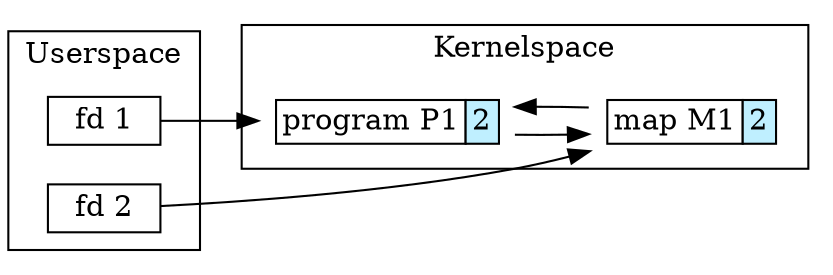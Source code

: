 digraph F {
  rankdir="LR"
  node [shape = record, height = .1]

  subgraph cluster_A {
    label = "Kernelspace"
    node [ shape = plaintext ]

    p1 [
      label=<
        <table cellpadding="2" cellborder="1" cellspacing="0" border="0">
        <tr>
        <td>program P1</td>
        <td bgcolor="lightblue1">2</td>
        </tr>
        </table>
      >
    ]

    m1 [
      label=<
        <table cellpadding="2" cellborder="1" cellspacing="0" border="0">
        <tr>
        <td>map M1</td>
        <td bgcolor="lightblue1">2</td>
        </tr>
        </table>
      >
    ]

    p1 -> m1
    m1 -> p1
  }

  subgraph cluster_B {
    label = "Userspace"
    labeljust = l

    fd1 [ label = "fd 1" ]
    fd2 [ label = "fd 2" ]

  }

  fd1 -> p1
  fd2 -> m1
}
